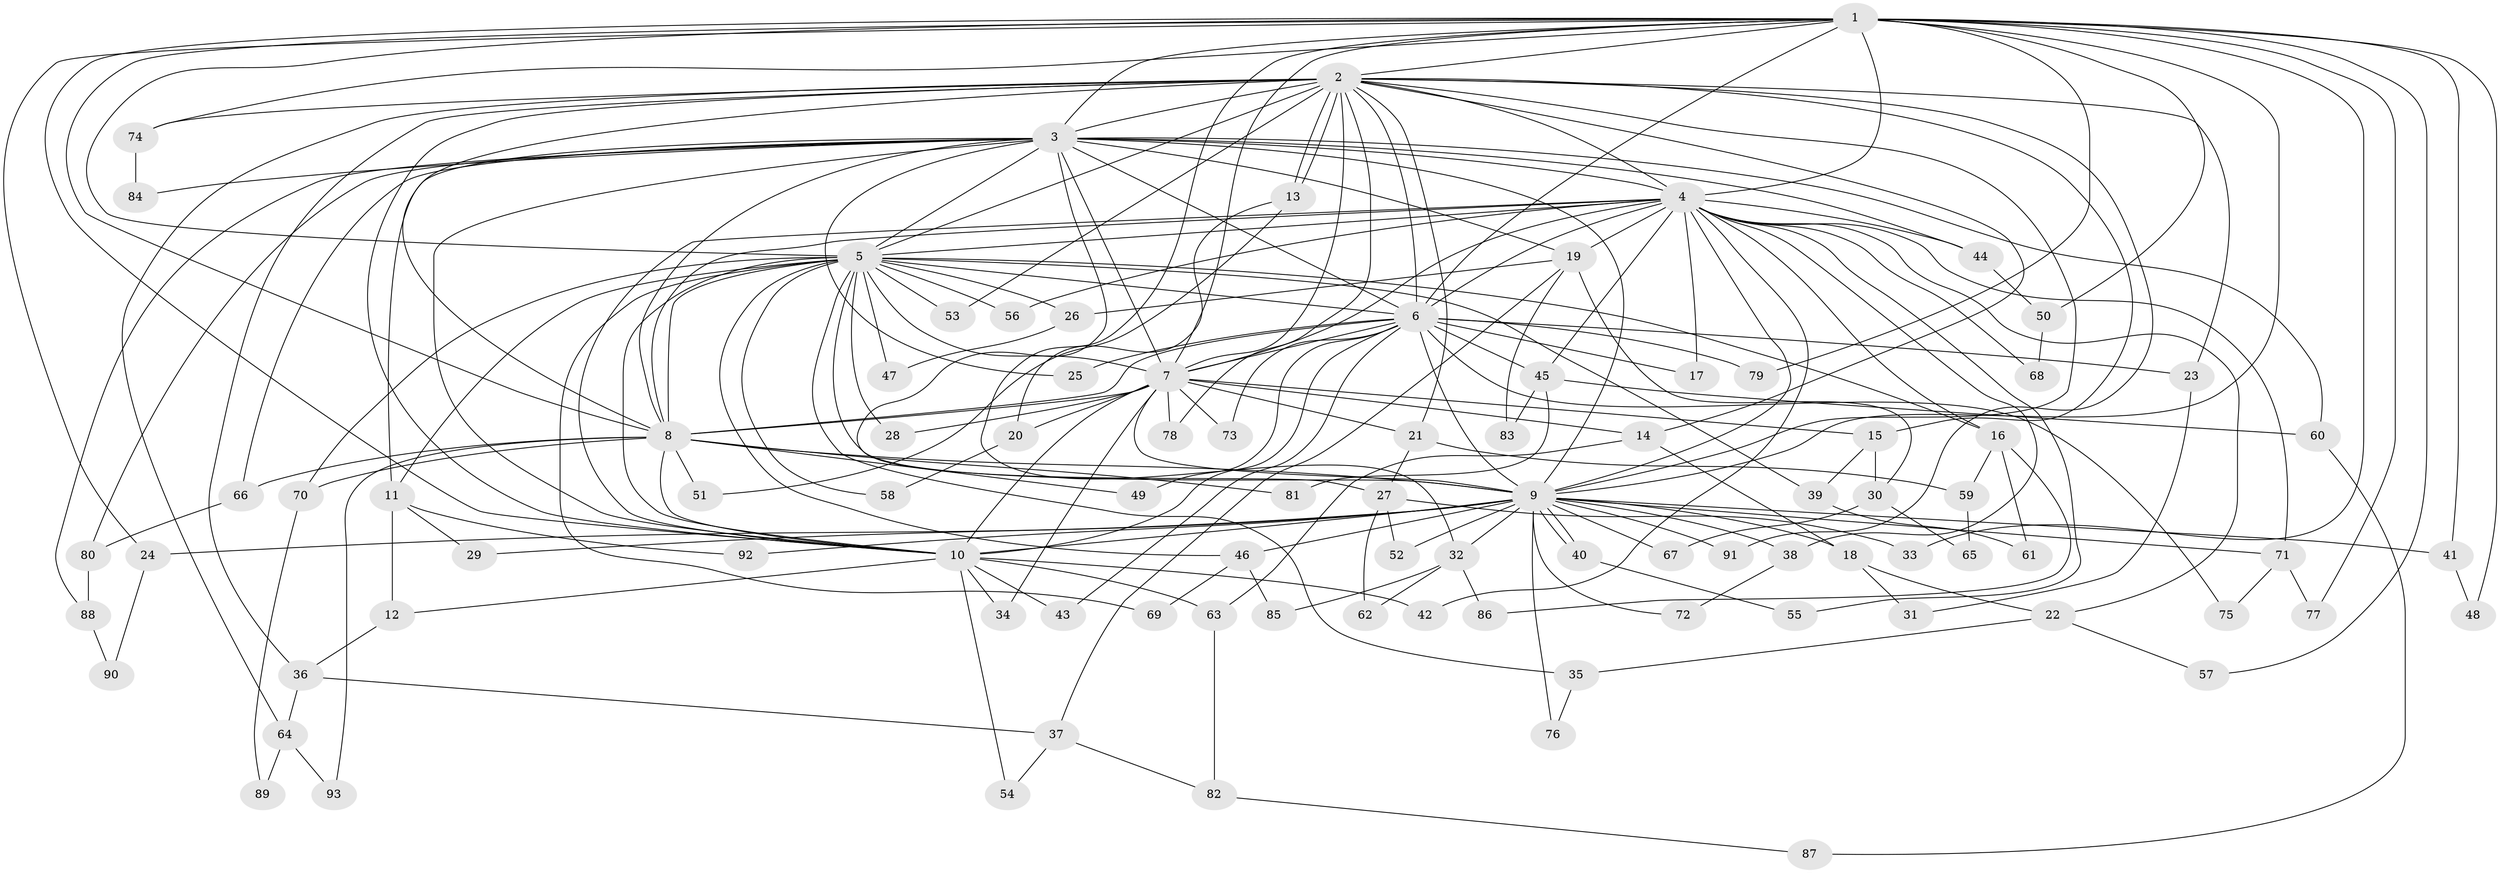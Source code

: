 // coarse degree distribution, {20: 0.046875, 23: 0.015625, 16: 0.03125, 15: 0.015625, 14: 0.015625, 21: 0.015625, 5: 0.046875, 3: 0.21875, 4: 0.15625, 6: 0.015625, 2: 0.40625, 8: 0.015625}
// Generated by graph-tools (version 1.1) at 2025/41/03/06/25 10:41:42]
// undirected, 93 vertices, 211 edges
graph export_dot {
graph [start="1"]
  node [color=gray90,style=filled];
  1;
  2;
  3;
  4;
  5;
  6;
  7;
  8;
  9;
  10;
  11;
  12;
  13;
  14;
  15;
  16;
  17;
  18;
  19;
  20;
  21;
  22;
  23;
  24;
  25;
  26;
  27;
  28;
  29;
  30;
  31;
  32;
  33;
  34;
  35;
  36;
  37;
  38;
  39;
  40;
  41;
  42;
  43;
  44;
  45;
  46;
  47;
  48;
  49;
  50;
  51;
  52;
  53;
  54;
  55;
  56;
  57;
  58;
  59;
  60;
  61;
  62;
  63;
  64;
  65;
  66;
  67;
  68;
  69;
  70;
  71;
  72;
  73;
  74;
  75;
  76;
  77;
  78;
  79;
  80;
  81;
  82;
  83;
  84;
  85;
  86;
  87;
  88;
  89;
  90;
  91;
  92;
  93;
  1 -- 2;
  1 -- 3;
  1 -- 4;
  1 -- 5;
  1 -- 6;
  1 -- 7;
  1 -- 8;
  1 -- 9;
  1 -- 10;
  1 -- 24;
  1 -- 32;
  1 -- 33;
  1 -- 41;
  1 -- 48;
  1 -- 50;
  1 -- 57;
  1 -- 74;
  1 -- 77;
  1 -- 79;
  2 -- 3;
  2 -- 4;
  2 -- 5;
  2 -- 6;
  2 -- 7;
  2 -- 8;
  2 -- 9;
  2 -- 10;
  2 -- 13;
  2 -- 13;
  2 -- 14;
  2 -- 15;
  2 -- 21;
  2 -- 23;
  2 -- 36;
  2 -- 53;
  2 -- 64;
  2 -- 74;
  2 -- 78;
  2 -- 91;
  3 -- 4;
  3 -- 5;
  3 -- 6;
  3 -- 7;
  3 -- 8;
  3 -- 9;
  3 -- 10;
  3 -- 11;
  3 -- 19;
  3 -- 25;
  3 -- 27;
  3 -- 44;
  3 -- 60;
  3 -- 66;
  3 -- 80;
  3 -- 84;
  3 -- 88;
  4 -- 5;
  4 -- 6;
  4 -- 7;
  4 -- 8;
  4 -- 9;
  4 -- 10;
  4 -- 16;
  4 -- 17;
  4 -- 19;
  4 -- 22;
  4 -- 38;
  4 -- 42;
  4 -- 44;
  4 -- 45;
  4 -- 55;
  4 -- 56;
  4 -- 68;
  4 -- 71;
  5 -- 6;
  5 -- 7;
  5 -- 8;
  5 -- 9;
  5 -- 10;
  5 -- 11;
  5 -- 16;
  5 -- 26;
  5 -- 28;
  5 -- 35;
  5 -- 39;
  5 -- 46;
  5 -- 47;
  5 -- 53;
  5 -- 56;
  5 -- 58;
  5 -- 69;
  5 -- 70;
  6 -- 7;
  6 -- 8;
  6 -- 9;
  6 -- 10;
  6 -- 17;
  6 -- 23;
  6 -- 25;
  6 -- 43;
  6 -- 45;
  6 -- 49;
  6 -- 73;
  6 -- 75;
  6 -- 79;
  7 -- 8;
  7 -- 9;
  7 -- 10;
  7 -- 14;
  7 -- 15;
  7 -- 20;
  7 -- 21;
  7 -- 28;
  7 -- 34;
  7 -- 73;
  7 -- 78;
  8 -- 9;
  8 -- 10;
  8 -- 49;
  8 -- 51;
  8 -- 66;
  8 -- 70;
  8 -- 81;
  8 -- 93;
  9 -- 10;
  9 -- 18;
  9 -- 24;
  9 -- 29;
  9 -- 32;
  9 -- 38;
  9 -- 40;
  9 -- 40;
  9 -- 41;
  9 -- 46;
  9 -- 52;
  9 -- 67;
  9 -- 71;
  9 -- 72;
  9 -- 76;
  9 -- 91;
  9 -- 92;
  10 -- 12;
  10 -- 34;
  10 -- 42;
  10 -- 43;
  10 -- 54;
  10 -- 63;
  11 -- 12;
  11 -- 29;
  11 -- 92;
  12 -- 36;
  13 -- 20;
  13 -- 51;
  14 -- 18;
  14 -- 63;
  15 -- 30;
  15 -- 39;
  16 -- 59;
  16 -- 61;
  16 -- 86;
  18 -- 22;
  18 -- 31;
  19 -- 26;
  19 -- 30;
  19 -- 37;
  19 -- 83;
  20 -- 58;
  21 -- 27;
  21 -- 59;
  22 -- 35;
  22 -- 57;
  23 -- 31;
  24 -- 90;
  26 -- 47;
  27 -- 33;
  27 -- 52;
  27 -- 62;
  30 -- 65;
  30 -- 67;
  32 -- 62;
  32 -- 85;
  32 -- 86;
  35 -- 76;
  36 -- 37;
  36 -- 64;
  37 -- 54;
  37 -- 82;
  38 -- 72;
  39 -- 61;
  40 -- 55;
  41 -- 48;
  44 -- 50;
  45 -- 60;
  45 -- 81;
  45 -- 83;
  46 -- 69;
  46 -- 85;
  50 -- 68;
  59 -- 65;
  60 -- 87;
  63 -- 82;
  64 -- 89;
  64 -- 93;
  66 -- 80;
  70 -- 89;
  71 -- 75;
  71 -- 77;
  74 -- 84;
  80 -- 88;
  82 -- 87;
  88 -- 90;
}
